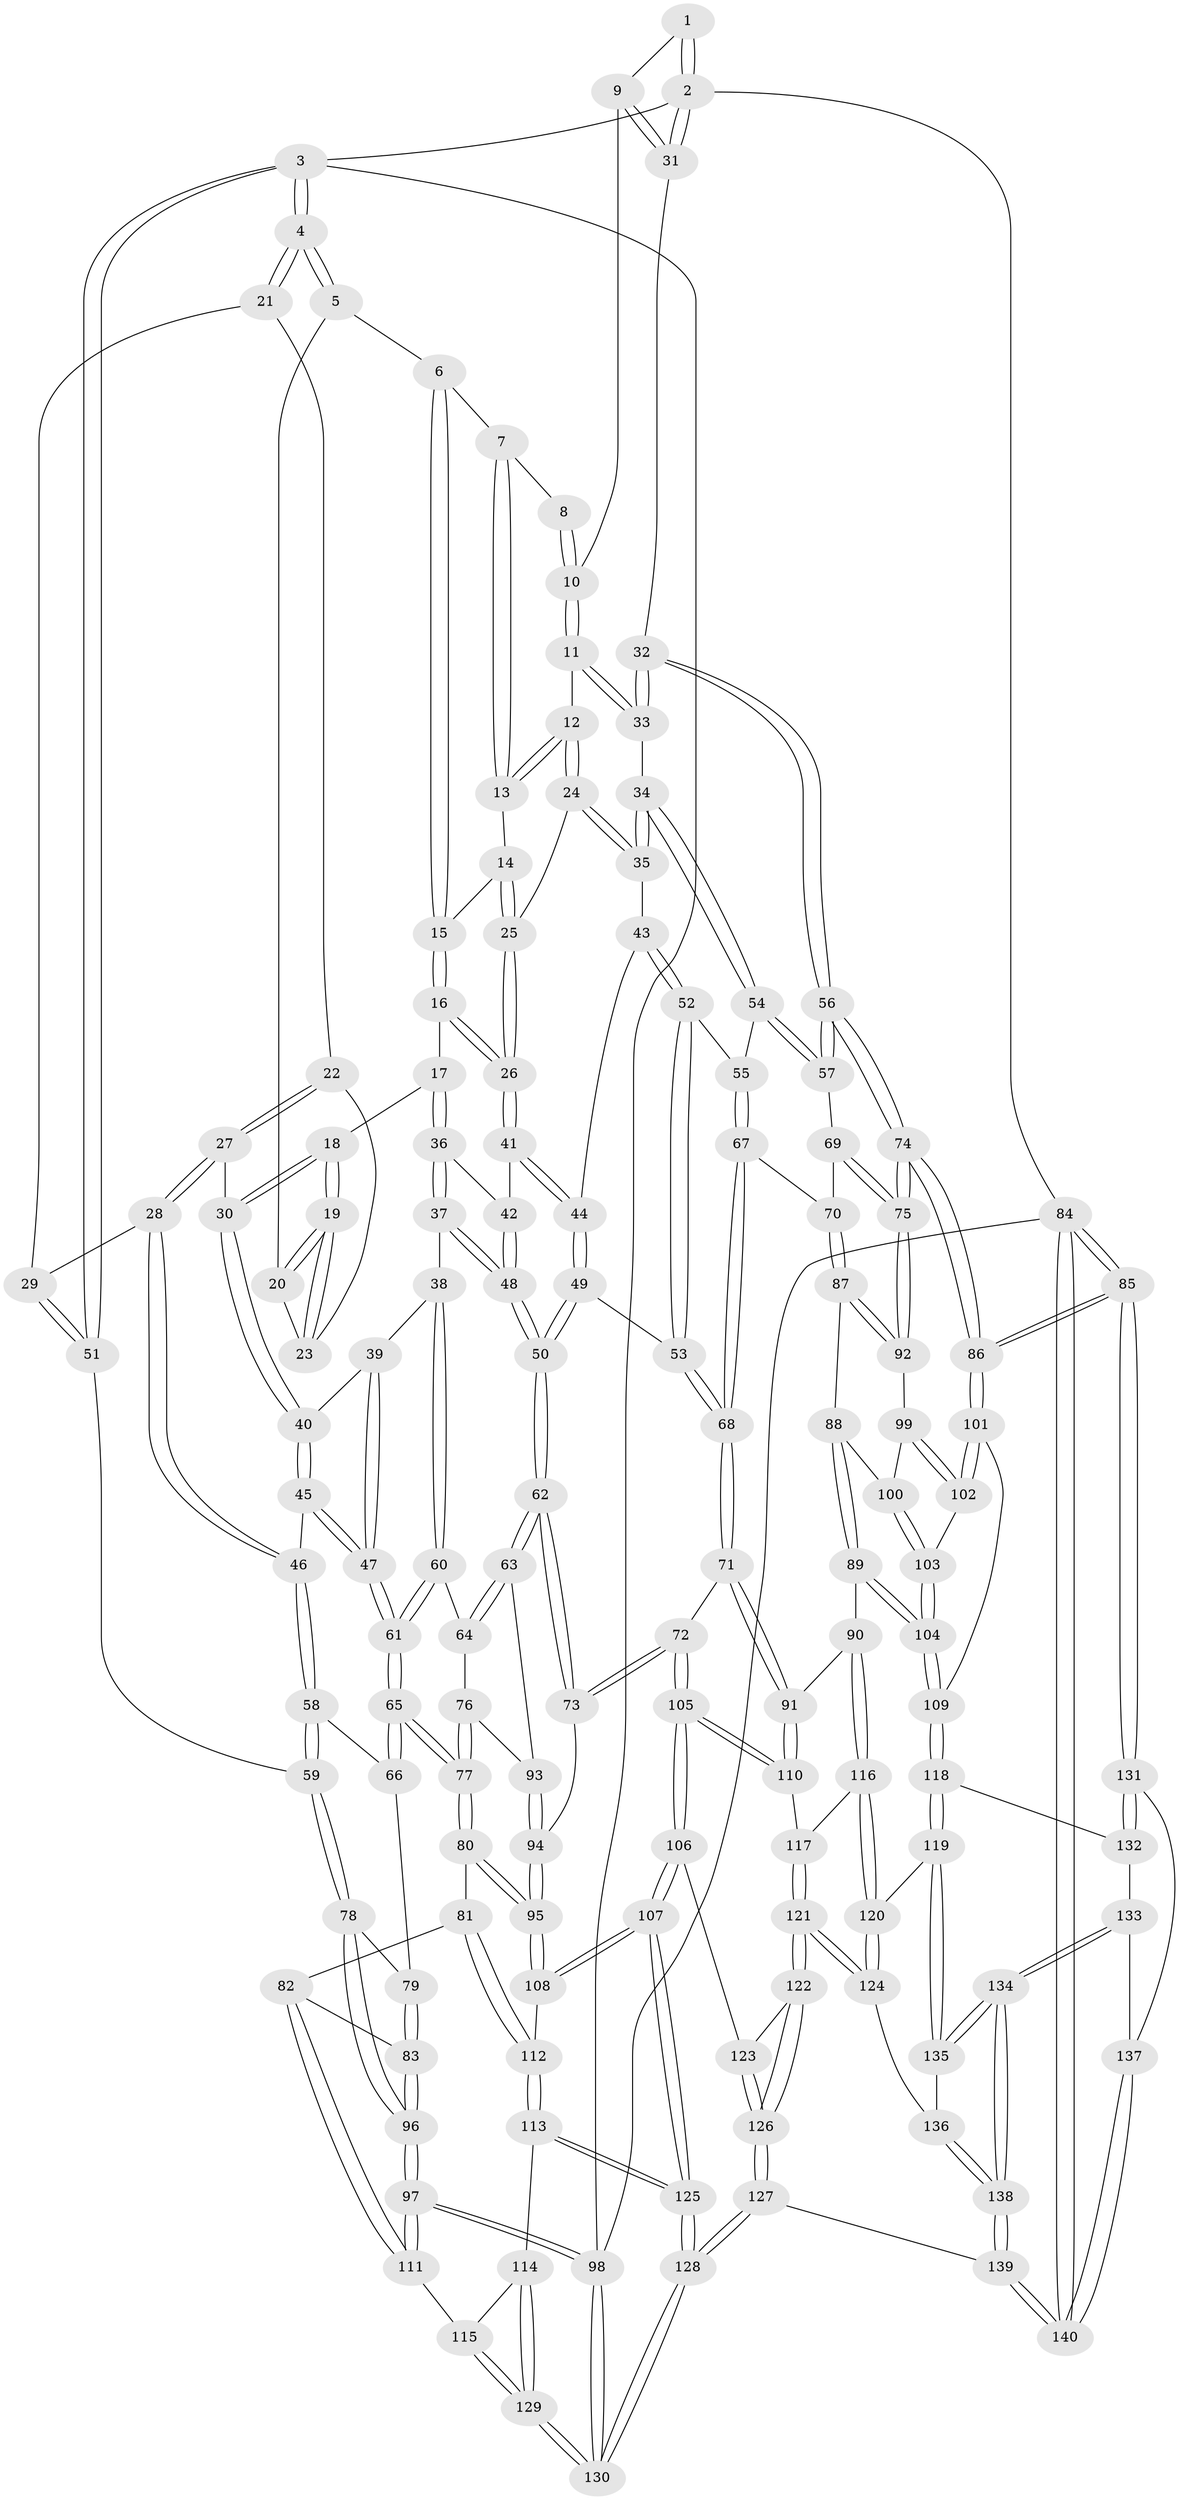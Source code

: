 // coarse degree distribution, {4: 0.4823529411764706, 8: 0.011764705882352941, 6: 0.047058823529411764, 3: 0.1411764705882353, 5: 0.3058823529411765, 2: 0.011764705882352941}
// Generated by graph-tools (version 1.1) at 2025/24/03/03/25 07:24:34]
// undirected, 140 vertices, 347 edges
graph export_dot {
graph [start="1"]
  node [color=gray90,style=filled];
  1 [pos="+1+0"];
  2 [pos="+1+0"];
  3 [pos="+0+0"];
  4 [pos="+0+0"];
  5 [pos="+0.43994011859086674+0"];
  6 [pos="+0.4525385583040356+0"];
  7 [pos="+0.6852583240346947+0"];
  8 [pos="+0.7817081438091905+0"];
  9 [pos="+0.9321254793286209+0.10339850241522924"];
  10 [pos="+0.8730769432080749+0.1266037304645317"];
  11 [pos="+0.8704140412996755+0.129869622534027"];
  12 [pos="+0.8426310094869216+0.143691402223917"];
  13 [pos="+0.7101643257462633+0.07021232114958915"];
  14 [pos="+0.6855192195282513+0.0937655884308296"];
  15 [pos="+0.585392826187016+0.11338331798882968"];
  16 [pos="+0.5627967983687953+0.1729565674288152"];
  17 [pos="+0.49536586870324867+0.19935675237221245"];
  18 [pos="+0.4426069116818678+0.18594047167822314"];
  19 [pos="+0.4366250587757342+0.14936134189113143"];
  20 [pos="+0.428391580690122+0"];
  21 [pos="+0.12936881211477141+0.0557488042853591"];
  22 [pos="+0.2693244536469506+0.10605935593974637"];
  23 [pos="+0.2806332575502216+0.09328745545929472"];
  24 [pos="+0.8122335172054406+0.19865644701315052"];
  25 [pos="+0.6847383557445106+0.24046004642698568"];
  26 [pos="+0.6727530693564144+0.2515654204395206"];
  27 [pos="+0.27985500273259434+0.23218534809029256"];
  28 [pos="+0.18870099014963426+0.2921612704194644"];
  29 [pos="+0.16245385454569228+0.2731265466769053"];
  30 [pos="+0.365039247093527+0.2414482681341239"];
  31 [pos="+1+0.11782019240126024"];
  32 [pos="+1+0.2769158295678391"];
  33 [pos="+0.9922769984395446+0.2961619535111121"];
  34 [pos="+0.9163435731201167+0.3430165055251495"];
  35 [pos="+0.8447851830699539+0.3159905153089431"];
  36 [pos="+0.5104392024694383+0.24758198603951068"];
  37 [pos="+0.5062137121491562+0.3920651690513257"];
  38 [pos="+0.4429422522866984+0.36898466810478064"];
  39 [pos="+0.4003253146880541+0.3237029898661027"];
  40 [pos="+0.3902850951886007+0.304619923449873"];
  41 [pos="+0.6659963490675108+0.29834287794920095"];
  42 [pos="+0.6359225060955442+0.3146424528377239"];
  43 [pos="+0.7763997349798507+0.35945964867255004"];
  44 [pos="+0.6793307005605785+0.3122282974397051"];
  45 [pos="+0.2545073916775668+0.4157745593360586"];
  46 [pos="+0.18780408654971248+0.3637718062518394"];
  47 [pos="+0.281058815704071+0.4400683763919238"];
  48 [pos="+0.5280328383997916+0.41307247973363426"];
  49 [pos="+0.6820914152624923+0.463776503481191"];
  50 [pos="+0.5366324837485419+0.4600227109530217"];
  51 [pos="+0+0.1589310120638113"];
  52 [pos="+0.7754887109676653+0.4410875373850196"];
  53 [pos="+0.6835611582270181+0.4645358476012314"];
  54 [pos="+0.9151109880270432+0.38890863343501264"];
  55 [pos="+0.7870738338553243+0.45143098908592244"];
  56 [pos="+1+0.4569971414620397"];
  57 [pos="+0.9381288592904914+0.46524280289867004"];
  58 [pos="+0.14969086447778943+0.4008407050571474"];
  59 [pos="+0+0.43778931771062735"];
  60 [pos="+0.31804496618222344+0.4703453748979705"];
  61 [pos="+0.3006305033896782+0.4667827191108484"];
  62 [pos="+0.5056127309742342+0.54714543166097"];
  63 [pos="+0.4942401884428816+0.5460596336850926"];
  64 [pos="+0.3232378327640647+0.4738324723361781"];
  65 [pos="+0.2463523956965377+0.5725808301697898"];
  66 [pos="+0.12812709487787774+0.5319042844253227"];
  67 [pos="+0.824124818838972+0.517558444951416"];
  68 [pos="+0.709049250674861+0.6022287399256504"];
  69 [pos="+0.9254411565628827+0.4857645663997035"];
  70 [pos="+0.8820615150862927+0.5371502195136358"];
  71 [pos="+0.6766314401875295+0.6744281316038194"];
  72 [pos="+0.5327636134215261+0.6061023840485665"];
  73 [pos="+0.5253697046207598+0.5951481568115157"];
  74 [pos="+1+0.6514642663564267"];
  75 [pos="+1+0.6279332378768104"];
  76 [pos="+0.3537747194607276+0.6013960481508"];
  77 [pos="+0.26436182291375215+0.6500609033181581"];
  78 [pos="+0+0.5240786207743183"];
  79 [pos="+0.11891153550839878+0.5398938301026321"];
  80 [pos="+0.25643349989897324+0.6883709183218835"];
  81 [pos="+0.16458614693765156+0.7192820835084821"];
  82 [pos="+0.14851028701031024+0.7156819274994286"];
  83 [pos="+0.10883608170971072+0.6740282384425029"];
  84 [pos="+1+1"];
  85 [pos="+1+0.8782400476181655"];
  86 [pos="+1+0.7833843920984597"];
  87 [pos="+0.8847148706444338+0.5451800680718363"];
  88 [pos="+0.8631335749108848+0.6343491778857604"];
  89 [pos="+0.7668484966103054+0.7134835233318273"];
  90 [pos="+0.6980709298243223+0.7001912434544258"];
  91 [pos="+0.6809708936013713+0.6823708013810118"];
  92 [pos="+1+0.6201236381588023"];
  93 [pos="+0.3614357736166812+0.6006693983901386"];
  94 [pos="+0.39340467519678207+0.6619695064564378"];
  95 [pos="+0.32762961772116+0.7437471727760377"];
  96 [pos="+0+0.624036090084297"];
  97 [pos="+0+0.9626631079962337"];
  98 [pos="+0+1"];
  99 [pos="+0.9354117343643958+0.6673817068064832"];
  100 [pos="+0.9154245983626772+0.6671414468297404"];
  101 [pos="+1+0.7866937417538614"];
  102 [pos="+0.9623529190631449+0.7378376515818105"];
  103 [pos="+0.8989932732144164+0.7349031027306011"];
  104 [pos="+0.8314219616058259+0.7716080167161035"];
  105 [pos="+0.4371485268522798+0.7987745318870877"];
  106 [pos="+0.41175901168051016+0.8158434306278023"];
  107 [pos="+0.38024356695779105+0.8158761633391981"];
  108 [pos="+0.36759014954972274+0.7990495321744806"];
  109 [pos="+0.8665556815567221+0.8559077159173107"];
  110 [pos="+0.5334397599808451+0.802537282581627"];
  111 [pos="+0+0.8666130680634929"];
  112 [pos="+0.18005890270710737+0.8172984235022536"];
  113 [pos="+0.1869479831182961+0.8760949045823535"];
  114 [pos="+0.1823940098626111+0.8783188336512194"];
  115 [pos="+0.10844993384100687+0.8864106826338758"];
  116 [pos="+0.680668845893919+0.800682983626556"];
  117 [pos="+0.573383298711594+0.8410731390724909"];
  118 [pos="+0.8656029472650967+0.8598438968627692"];
  119 [pos="+0.7194641460167626+0.9022767194982901"];
  120 [pos="+0.6920569018315256+0.8831722754974894"];
  121 [pos="+0.5812168749565423+0.9289028558063375"];
  122 [pos="+0.5674898077355799+0.9387648824873834"];
  123 [pos="+0.4333748866966178+0.8453902402562076"];
  124 [pos="+0.6156490316640071+0.9239657572505965"];
  125 [pos="+0.2993469522324907+0.9204453476322633"];
  126 [pos="+0.48912470815489306+1"];
  127 [pos="+0.47167173103538246+1"];
  128 [pos="+0.31205013922912217+1"];
  129 [pos="+0.13054241370496722+1"];
  130 [pos="+0.06535065208627168+1"];
  131 [pos="+0.9965306891479124+0.9367365430275545"];
  132 [pos="+0.8697816896148304+0.8741103383976511"];
  133 [pos="+0.8683110667935744+0.8957248829485303"];
  134 [pos="+0.7789962849073288+1"];
  135 [pos="+0.737778126356532+0.9794348166454611"];
  136 [pos="+0.6414999208448375+0.9638931891257949"];
  137 [pos="+0.9410415251721652+0.9936045819204323"];
  138 [pos="+0.7760636509824921+1"];
  139 [pos="+0.7788444718171849+1"];
  140 [pos="+0.876401365297061+1"];
  1 -- 2;
  1 -- 2;
  1 -- 9;
  2 -- 3;
  2 -- 31;
  2 -- 31;
  2 -- 84;
  3 -- 4;
  3 -- 4;
  3 -- 51;
  3 -- 51;
  3 -- 98;
  4 -- 5;
  4 -- 5;
  4 -- 21;
  4 -- 21;
  5 -- 6;
  5 -- 20;
  6 -- 7;
  6 -- 15;
  6 -- 15;
  7 -- 8;
  7 -- 13;
  7 -- 13;
  8 -- 10;
  8 -- 10;
  9 -- 10;
  9 -- 31;
  9 -- 31;
  10 -- 11;
  10 -- 11;
  11 -- 12;
  11 -- 33;
  11 -- 33;
  12 -- 13;
  12 -- 13;
  12 -- 24;
  12 -- 24;
  13 -- 14;
  14 -- 15;
  14 -- 25;
  14 -- 25;
  15 -- 16;
  15 -- 16;
  16 -- 17;
  16 -- 26;
  16 -- 26;
  17 -- 18;
  17 -- 36;
  17 -- 36;
  18 -- 19;
  18 -- 19;
  18 -- 30;
  18 -- 30;
  19 -- 20;
  19 -- 20;
  19 -- 23;
  19 -- 23;
  20 -- 23;
  21 -- 22;
  21 -- 29;
  22 -- 23;
  22 -- 27;
  22 -- 27;
  24 -- 25;
  24 -- 35;
  24 -- 35;
  25 -- 26;
  25 -- 26;
  26 -- 41;
  26 -- 41;
  27 -- 28;
  27 -- 28;
  27 -- 30;
  28 -- 29;
  28 -- 46;
  28 -- 46;
  29 -- 51;
  29 -- 51;
  30 -- 40;
  30 -- 40;
  31 -- 32;
  32 -- 33;
  32 -- 33;
  32 -- 56;
  32 -- 56;
  33 -- 34;
  34 -- 35;
  34 -- 35;
  34 -- 54;
  34 -- 54;
  35 -- 43;
  36 -- 37;
  36 -- 37;
  36 -- 42;
  37 -- 38;
  37 -- 48;
  37 -- 48;
  38 -- 39;
  38 -- 60;
  38 -- 60;
  39 -- 40;
  39 -- 47;
  39 -- 47;
  40 -- 45;
  40 -- 45;
  41 -- 42;
  41 -- 44;
  41 -- 44;
  42 -- 48;
  42 -- 48;
  43 -- 44;
  43 -- 52;
  43 -- 52;
  44 -- 49;
  44 -- 49;
  45 -- 46;
  45 -- 47;
  45 -- 47;
  46 -- 58;
  46 -- 58;
  47 -- 61;
  47 -- 61;
  48 -- 50;
  48 -- 50;
  49 -- 50;
  49 -- 50;
  49 -- 53;
  50 -- 62;
  50 -- 62;
  51 -- 59;
  52 -- 53;
  52 -- 53;
  52 -- 55;
  53 -- 68;
  53 -- 68;
  54 -- 55;
  54 -- 57;
  54 -- 57;
  55 -- 67;
  55 -- 67;
  56 -- 57;
  56 -- 57;
  56 -- 74;
  56 -- 74;
  57 -- 69;
  58 -- 59;
  58 -- 59;
  58 -- 66;
  59 -- 78;
  59 -- 78;
  60 -- 61;
  60 -- 61;
  60 -- 64;
  61 -- 65;
  61 -- 65;
  62 -- 63;
  62 -- 63;
  62 -- 73;
  62 -- 73;
  63 -- 64;
  63 -- 64;
  63 -- 93;
  64 -- 76;
  65 -- 66;
  65 -- 66;
  65 -- 77;
  65 -- 77;
  66 -- 79;
  67 -- 68;
  67 -- 68;
  67 -- 70;
  68 -- 71;
  68 -- 71;
  69 -- 70;
  69 -- 75;
  69 -- 75;
  70 -- 87;
  70 -- 87;
  71 -- 72;
  71 -- 91;
  71 -- 91;
  72 -- 73;
  72 -- 73;
  72 -- 105;
  72 -- 105;
  73 -- 94;
  74 -- 75;
  74 -- 75;
  74 -- 86;
  74 -- 86;
  75 -- 92;
  75 -- 92;
  76 -- 77;
  76 -- 77;
  76 -- 93;
  77 -- 80;
  77 -- 80;
  78 -- 79;
  78 -- 96;
  78 -- 96;
  79 -- 83;
  79 -- 83;
  80 -- 81;
  80 -- 95;
  80 -- 95;
  81 -- 82;
  81 -- 112;
  81 -- 112;
  82 -- 83;
  82 -- 111;
  82 -- 111;
  83 -- 96;
  83 -- 96;
  84 -- 85;
  84 -- 85;
  84 -- 140;
  84 -- 140;
  84 -- 98;
  85 -- 86;
  85 -- 86;
  85 -- 131;
  85 -- 131;
  86 -- 101;
  86 -- 101;
  87 -- 88;
  87 -- 92;
  87 -- 92;
  88 -- 89;
  88 -- 89;
  88 -- 100;
  89 -- 90;
  89 -- 104;
  89 -- 104;
  90 -- 91;
  90 -- 116;
  90 -- 116;
  91 -- 110;
  91 -- 110;
  92 -- 99;
  93 -- 94;
  93 -- 94;
  94 -- 95;
  94 -- 95;
  95 -- 108;
  95 -- 108;
  96 -- 97;
  96 -- 97;
  97 -- 98;
  97 -- 98;
  97 -- 111;
  97 -- 111;
  98 -- 130;
  98 -- 130;
  99 -- 100;
  99 -- 102;
  99 -- 102;
  100 -- 103;
  100 -- 103;
  101 -- 102;
  101 -- 102;
  101 -- 109;
  102 -- 103;
  103 -- 104;
  103 -- 104;
  104 -- 109;
  104 -- 109;
  105 -- 106;
  105 -- 106;
  105 -- 110;
  105 -- 110;
  106 -- 107;
  106 -- 107;
  106 -- 123;
  107 -- 108;
  107 -- 108;
  107 -- 125;
  107 -- 125;
  108 -- 112;
  109 -- 118;
  109 -- 118;
  110 -- 117;
  111 -- 115;
  112 -- 113;
  112 -- 113;
  113 -- 114;
  113 -- 125;
  113 -- 125;
  114 -- 115;
  114 -- 129;
  114 -- 129;
  115 -- 129;
  115 -- 129;
  116 -- 117;
  116 -- 120;
  116 -- 120;
  117 -- 121;
  117 -- 121;
  118 -- 119;
  118 -- 119;
  118 -- 132;
  119 -- 120;
  119 -- 135;
  119 -- 135;
  120 -- 124;
  120 -- 124;
  121 -- 122;
  121 -- 122;
  121 -- 124;
  121 -- 124;
  122 -- 123;
  122 -- 126;
  122 -- 126;
  123 -- 126;
  123 -- 126;
  124 -- 136;
  125 -- 128;
  125 -- 128;
  126 -- 127;
  126 -- 127;
  127 -- 128;
  127 -- 128;
  127 -- 139;
  128 -- 130;
  128 -- 130;
  129 -- 130;
  129 -- 130;
  131 -- 132;
  131 -- 132;
  131 -- 137;
  132 -- 133;
  133 -- 134;
  133 -- 134;
  133 -- 137;
  134 -- 135;
  134 -- 135;
  134 -- 138;
  134 -- 138;
  135 -- 136;
  136 -- 138;
  136 -- 138;
  137 -- 140;
  137 -- 140;
  138 -- 139;
  138 -- 139;
  139 -- 140;
  139 -- 140;
}
